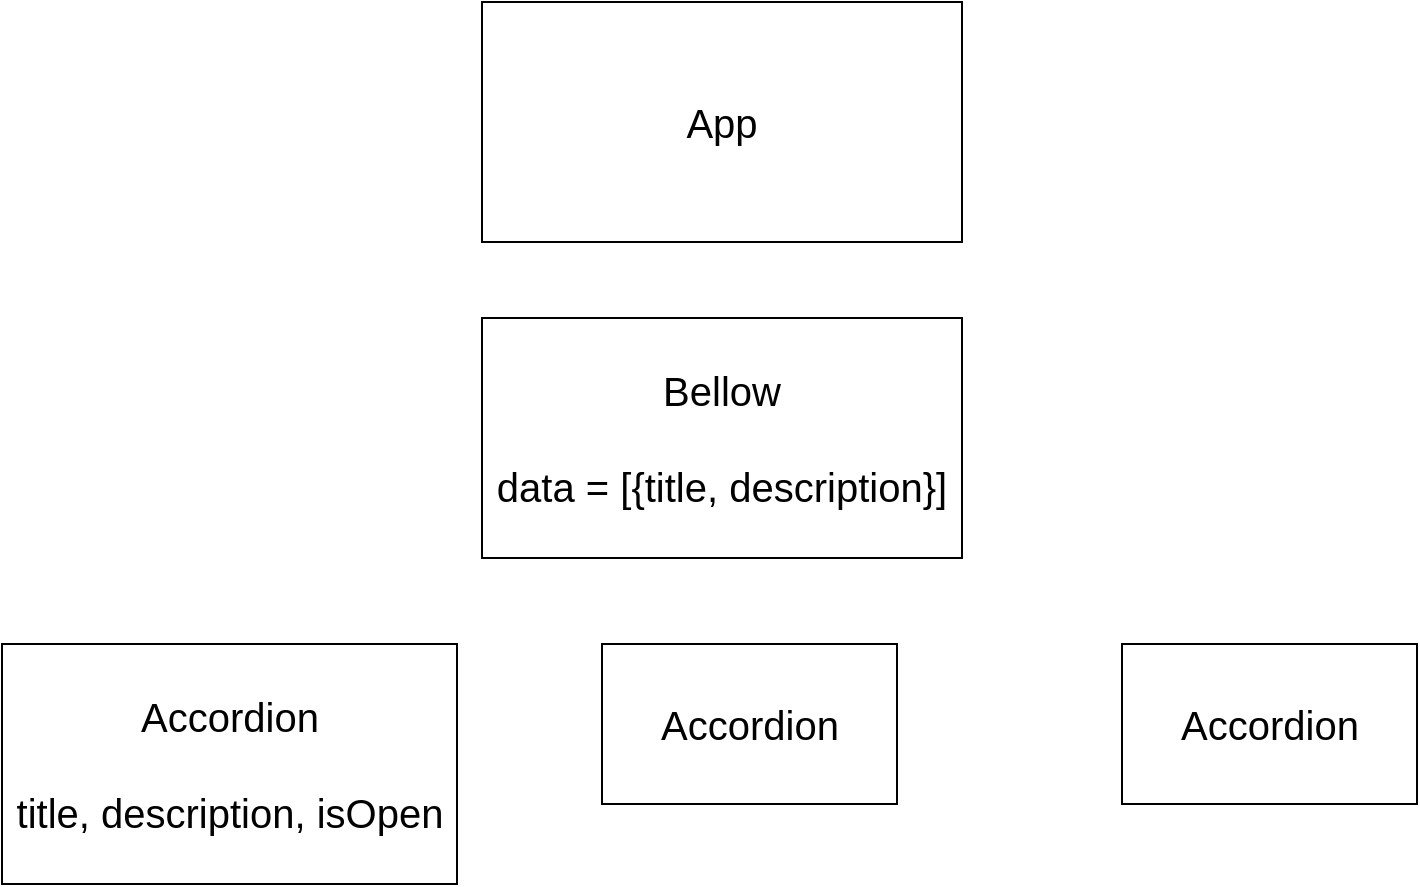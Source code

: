 <mxfile>
    <diagram id="0ISKQ8KHYqgDsI5R-MH6" name="Page-1">
        <mxGraphModel dx="1099" dy="542" grid="1" gridSize="10" guides="1" tooltips="1" connect="1" arrows="1" fold="1" page="1" pageScale="1" pageWidth="827" pageHeight="583" math="0" shadow="0">
            <root>
                <mxCell id="0"/>
                <mxCell id="1" parent="0"/>
                <mxCell id="2" value="&lt;font style=&quot;font-size: 20px;&quot;&gt;App&lt;/font&gt;" style="rounded=0;whiteSpace=wrap;html=1;" parent="1" vertex="1">
                    <mxGeometry x="320" y="39" width="240" height="120" as="geometry"/>
                </mxCell>
                <mxCell id="7" value="&lt;font style=&quot;font-size: 20px;&quot;&gt;Accordion&lt;br&gt;&lt;br&gt;title, description, isOpen&lt;br&gt;&lt;/font&gt;" style="rounded=0;whiteSpace=wrap;html=1;" parent="1" vertex="1">
                    <mxGeometry x="80" y="360" width="227.5" height="120" as="geometry"/>
                </mxCell>
                <mxCell id="9" value="&lt;font style=&quot;font-size: 20px;&quot;&gt;Bellow&lt;br&gt;&lt;br&gt;data = [{title, description}]&lt;br&gt;&lt;/font&gt;" style="rounded=0;whiteSpace=wrap;html=1;" parent="1" vertex="1">
                    <mxGeometry x="320" y="197" width="240" height="120" as="geometry"/>
                </mxCell>
                <mxCell id="10" value="&lt;font style=&quot;font-size: 20px;&quot;&gt;Accordion&lt;/font&gt;" style="rounded=0;whiteSpace=wrap;html=1;" parent="1" vertex="1">
                    <mxGeometry x="380" y="360" width="147.5" height="80" as="geometry"/>
                </mxCell>
                <mxCell id="11" value="&lt;font style=&quot;font-size: 20px;&quot;&gt;Accordion&lt;/font&gt;" style="rounded=0;whiteSpace=wrap;html=1;" parent="1" vertex="1">
                    <mxGeometry x="640" y="360" width="147.5" height="80" as="geometry"/>
                </mxCell>
            </root>
        </mxGraphModel>
    </diagram>
</mxfile>